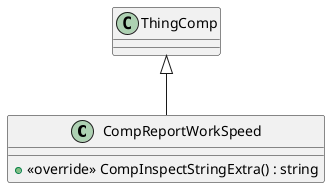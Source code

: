 @startuml
class CompReportWorkSpeed {
    + <<override>> CompInspectStringExtra() : string
}
ThingComp <|-- CompReportWorkSpeed
@enduml
